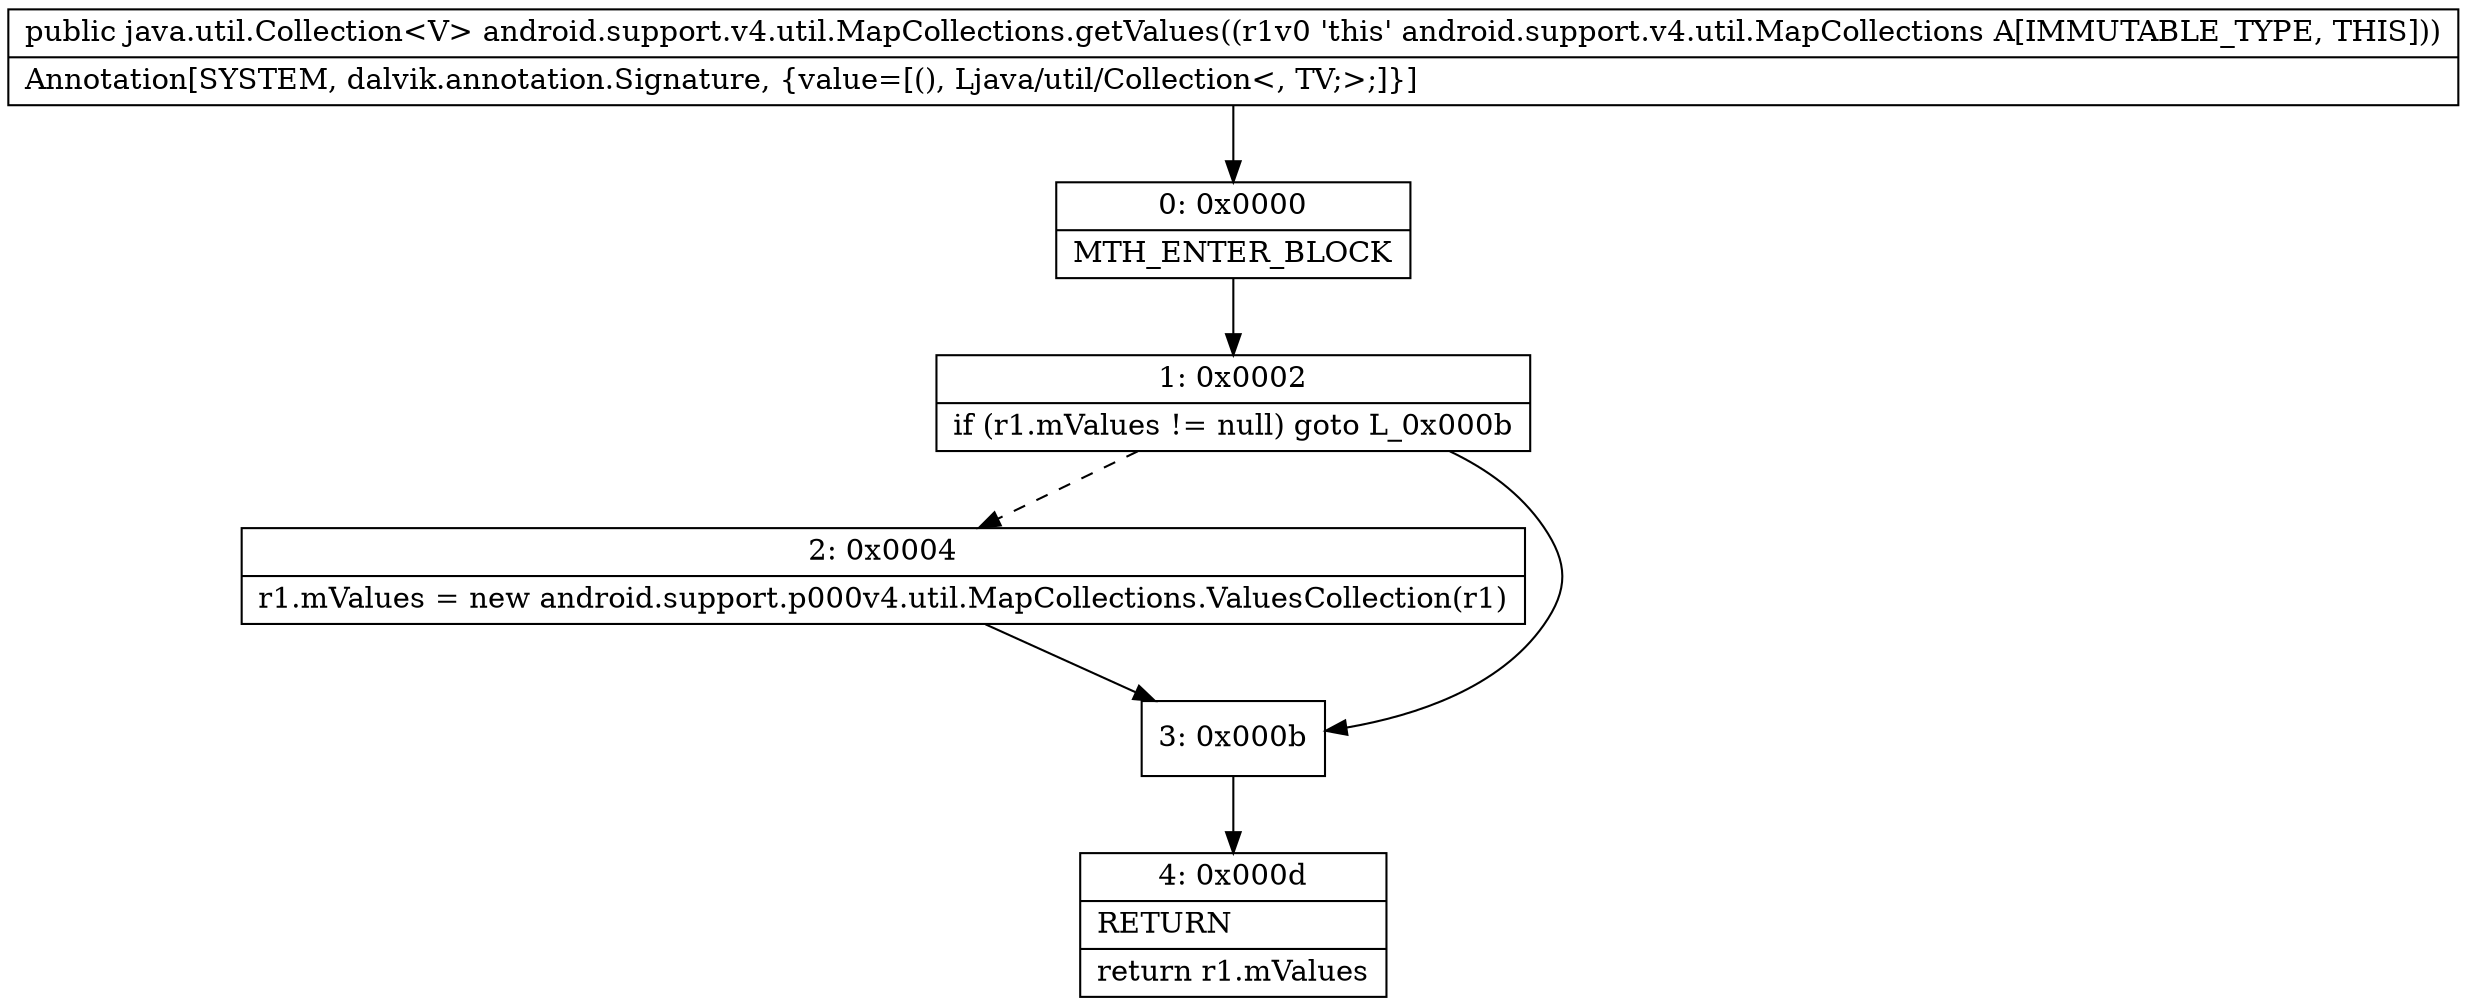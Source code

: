 digraph "CFG forandroid.support.v4.util.MapCollections.getValues()Ljava\/util\/Collection;" {
Node_0 [shape=record,label="{0\:\ 0x0000|MTH_ENTER_BLOCK\l}"];
Node_1 [shape=record,label="{1\:\ 0x0002|if (r1.mValues != null) goto L_0x000b\l}"];
Node_2 [shape=record,label="{2\:\ 0x0004|r1.mValues = new android.support.p000v4.util.MapCollections.ValuesCollection(r1)\l}"];
Node_3 [shape=record,label="{3\:\ 0x000b}"];
Node_4 [shape=record,label="{4\:\ 0x000d|RETURN\l|return r1.mValues\l}"];
MethodNode[shape=record,label="{public java.util.Collection\<V\> android.support.v4.util.MapCollections.getValues((r1v0 'this' android.support.v4.util.MapCollections A[IMMUTABLE_TYPE, THIS]))  | Annotation[SYSTEM, dalvik.annotation.Signature, \{value=[(), Ljava\/util\/Collection\<, TV;\>;]\}]\l}"];
MethodNode -> Node_0;
Node_0 -> Node_1;
Node_1 -> Node_2[style=dashed];
Node_1 -> Node_3;
Node_2 -> Node_3;
Node_3 -> Node_4;
}

